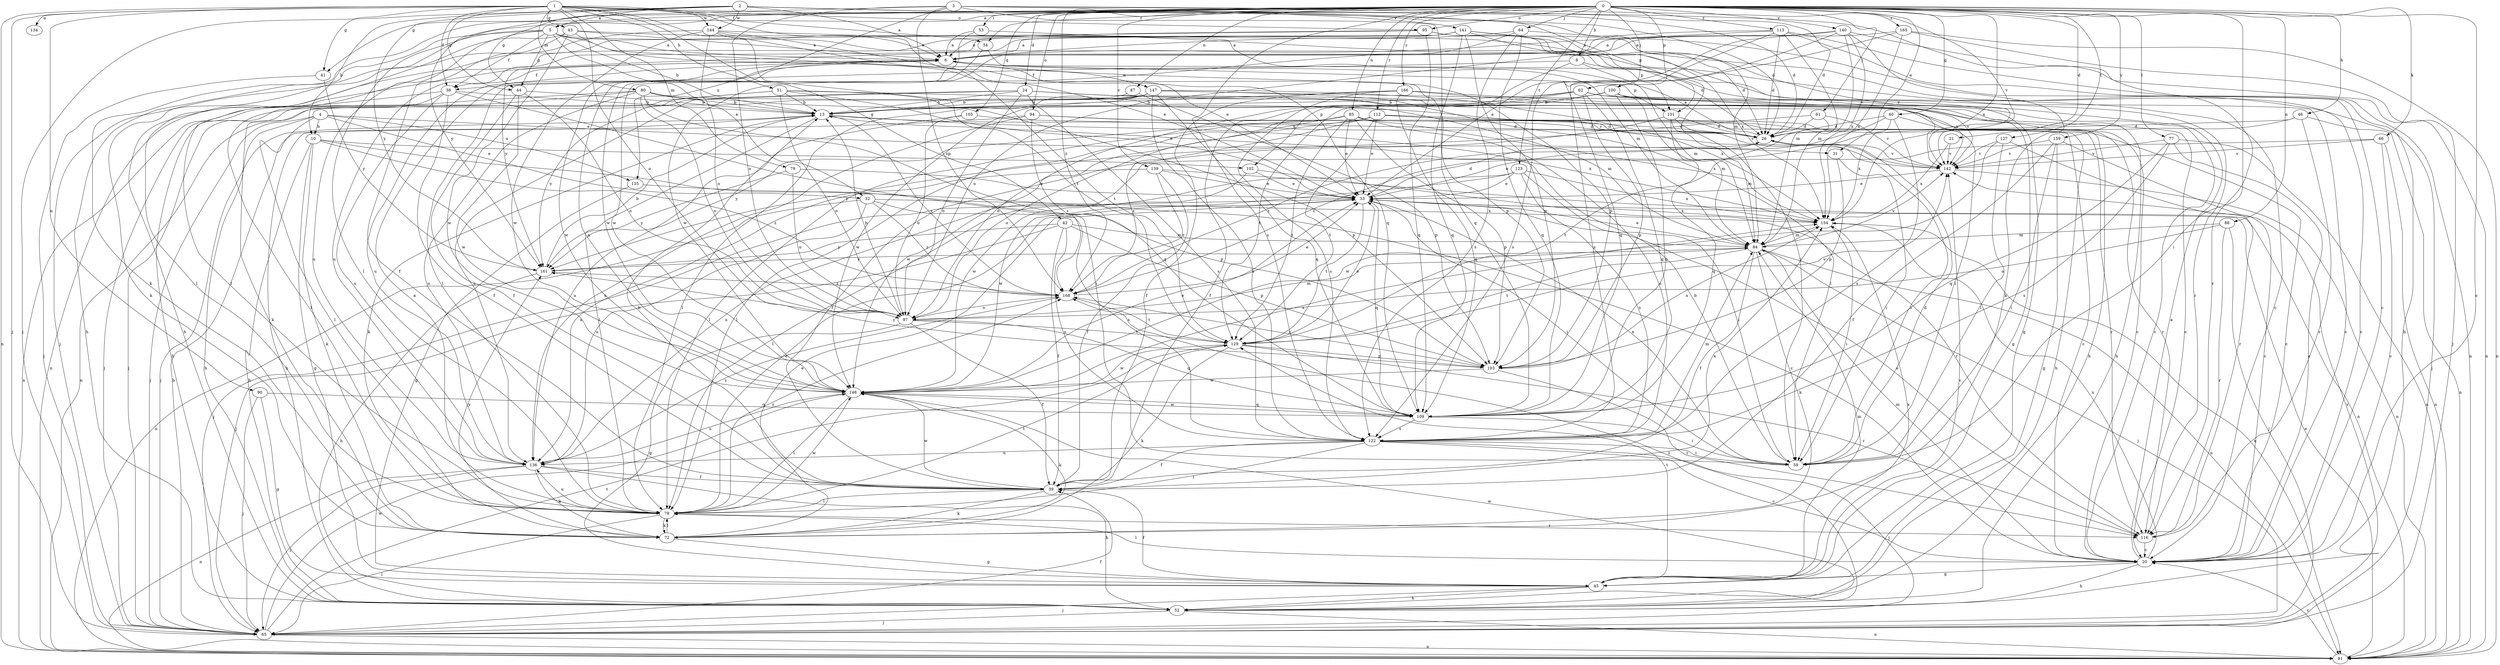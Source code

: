 strict digraph  {
0;
1;
2;
3;
4;
5;
6;
8;
10;
13;
20;
21;
24;
26;
31;
32;
33;
34;
38;
39;
40;
41;
42;
43;
44;
45;
46;
51;
52;
53;
59;
61;
62;
64;
65;
66;
72;
77;
78;
79;
80;
84;
85;
87;
88;
90;
91;
94;
95;
97;
100;
101;
102;
103;
105;
109;
112;
113;
116;
122;
123;
127;
129;
134;
135;
136;
139;
140;
141;
142;
144;
147;
148;
154;
159;
161;
165;
166;
168;
0 -> 5  [label=a];
0 -> 8  [label=b];
0 -> 20  [label=c];
0 -> 21  [label=d];
0 -> 24  [label=d];
0 -> 31  [label=e];
0 -> 34  [label=f];
0 -> 40  [label=g];
0 -> 41  [label=g];
0 -> 46  [label=h];
0 -> 53  [label=i];
0 -> 59  [label=i];
0 -> 61  [label=j];
0 -> 62  [label=j];
0 -> 64  [label=j];
0 -> 66  [label=k];
0 -> 72  [label=k];
0 -> 77  [label=l];
0 -> 78  [label=l];
0 -> 85  [label=n];
0 -> 87  [label=n];
0 -> 88  [label=n];
0 -> 94  [label=o];
0 -> 95  [label=o];
0 -> 100  [label=p];
0 -> 105  [label=q];
0 -> 112  [label=r];
0 -> 113  [label=r];
0 -> 122  [label=s];
0 -> 123  [label=t];
0 -> 127  [label=t];
0 -> 139  [label=v];
0 -> 140  [label=v];
0 -> 154  [label=x];
0 -> 159  [label=y];
0 -> 165  [label=z];
0 -> 166  [label=z];
0 -> 168  [label=z];
1 -> 26  [label=d];
1 -> 34  [label=f];
1 -> 38  [label=f];
1 -> 41  [label=g];
1 -> 42  [label=g];
1 -> 43  [label=g];
1 -> 44  [label=g];
1 -> 51  [label=h];
1 -> 65  [label=j];
1 -> 79  [label=m];
1 -> 80  [label=m];
1 -> 90  [label=n];
1 -> 91  [label=n];
1 -> 95  [label=o];
1 -> 97  [label=o];
1 -> 109  [label=q];
1 -> 129  [label=t];
1 -> 134  [label=u];
1 -> 144  [label=w];
2 -> 5  [label=a];
2 -> 6  [label=a];
2 -> 10  [label=b];
2 -> 26  [label=d];
2 -> 44  [label=g];
2 -> 65  [label=j];
2 -> 84  [label=m];
2 -> 101  [label=p];
2 -> 116  [label=r];
2 -> 144  [label=w];
2 -> 161  [label=y];
3 -> 26  [label=d];
3 -> 97  [label=o];
3 -> 109  [label=q];
3 -> 135  [label=u];
3 -> 141  [label=v];
3 -> 142  [label=v];
3 -> 161  [label=y];
3 -> 168  [label=z];
4 -> 10  [label=b];
4 -> 31  [label=e];
4 -> 32  [label=e];
4 -> 52  [label=h];
4 -> 65  [label=j];
4 -> 78  [label=l];
4 -> 135  [label=u];
5 -> 6  [label=a];
5 -> 13  [label=b];
5 -> 32  [label=e];
5 -> 33  [label=e];
5 -> 38  [label=f];
5 -> 44  [label=g];
5 -> 52  [label=h];
5 -> 72  [label=k];
5 -> 101  [label=p];
5 -> 136  [label=u];
6 -> 38  [label=f];
6 -> 91  [label=n];
6 -> 101  [label=p];
6 -> 136  [label=u];
6 -> 147  [label=w];
6 -> 148  [label=w];
8 -> 38  [label=f];
8 -> 45  [label=g];
8 -> 84  [label=m];
8 -> 102  [label=p];
10 -> 45  [label=g];
10 -> 52  [label=h];
10 -> 72  [label=k];
10 -> 102  [label=p];
10 -> 103  [label=p];
10 -> 168  [label=z];
13 -> 26  [label=d];
13 -> 65  [label=j];
13 -> 72  [label=k];
13 -> 78  [label=l];
13 -> 154  [label=x];
13 -> 168  [label=z];
20 -> 6  [label=a];
20 -> 45  [label=g];
20 -> 52  [label=h];
20 -> 78  [label=l];
20 -> 84  [label=m];
20 -> 154  [label=x];
21 -> 142  [label=v];
21 -> 154  [label=x];
24 -> 13  [label=b];
24 -> 20  [label=c];
24 -> 52  [label=h];
24 -> 59  [label=i];
24 -> 97  [label=o];
24 -> 122  [label=s];
24 -> 136  [label=u];
24 -> 161  [label=y];
26 -> 6  [label=a];
26 -> 33  [label=e];
26 -> 59  [label=i];
26 -> 142  [label=v];
31 -> 59  [label=i];
31 -> 103  [label=p];
32 -> 91  [label=n];
32 -> 122  [label=s];
32 -> 136  [label=u];
32 -> 154  [label=x];
32 -> 168  [label=z];
33 -> 26  [label=d];
33 -> 59  [label=i];
33 -> 65  [label=j];
33 -> 109  [label=q];
33 -> 129  [label=t];
33 -> 154  [label=x];
34 -> 103  [label=p];
34 -> 148  [label=w];
38 -> 13  [label=b];
38 -> 39  [label=f];
38 -> 59  [label=i];
38 -> 78  [label=l];
38 -> 91  [label=n];
38 -> 136  [label=u];
39 -> 13  [label=b];
39 -> 72  [label=k];
39 -> 78  [label=l];
39 -> 148  [label=w];
39 -> 154  [label=x];
40 -> 26  [label=d];
40 -> 116  [label=r];
40 -> 122  [label=s];
40 -> 154  [label=x];
40 -> 168  [label=z];
41 -> 65  [label=j];
41 -> 161  [label=y];
42 -> 39  [label=f];
42 -> 65  [label=j];
42 -> 84  [label=m];
42 -> 103  [label=p];
42 -> 122  [label=s];
42 -> 161  [label=y];
43 -> 6  [label=a];
43 -> 33  [label=e];
43 -> 39  [label=f];
43 -> 78  [label=l];
43 -> 116  [label=r];
43 -> 148  [label=w];
44 -> 13  [label=b];
44 -> 39  [label=f];
44 -> 97  [label=o];
44 -> 148  [label=w];
45 -> 39  [label=f];
45 -> 52  [label=h];
45 -> 65  [label=j];
45 -> 84  [label=m];
45 -> 129  [label=t];
45 -> 142  [label=v];
45 -> 154  [label=x];
46 -> 26  [label=d];
46 -> 91  [label=n];
46 -> 116  [label=r];
46 -> 168  [label=z];
51 -> 13  [label=b];
51 -> 33  [label=e];
51 -> 65  [label=j];
51 -> 72  [label=k];
51 -> 84  [label=m];
51 -> 97  [label=o];
51 -> 103  [label=p];
52 -> 65  [label=j];
52 -> 91  [label=n];
52 -> 148  [label=w];
52 -> 168  [label=z];
53 -> 6  [label=a];
53 -> 26  [label=d];
53 -> 148  [label=w];
59 -> 13  [label=b];
59 -> 26  [label=d];
59 -> 33  [label=e];
61 -> 26  [label=d];
61 -> 129  [label=t];
61 -> 142  [label=v];
61 -> 161  [label=y];
62 -> 13  [label=b];
62 -> 20  [label=c];
62 -> 39  [label=f];
62 -> 65  [label=j];
62 -> 97  [label=o];
62 -> 103  [label=p];
62 -> 109  [label=q];
62 -> 142  [label=v];
64 -> 6  [label=a];
64 -> 20  [label=c];
64 -> 109  [label=q];
64 -> 122  [label=s];
64 -> 148  [label=w];
65 -> 13  [label=b];
65 -> 39  [label=f];
65 -> 91  [label=n];
65 -> 129  [label=t];
65 -> 142  [label=v];
65 -> 148  [label=w];
66 -> 20  [label=c];
66 -> 91  [label=n];
66 -> 142  [label=v];
66 -> 148  [label=w];
72 -> 33  [label=e];
72 -> 45  [label=g];
72 -> 78  [label=l];
72 -> 161  [label=y];
77 -> 20  [label=c];
77 -> 91  [label=n];
77 -> 109  [label=q];
77 -> 122  [label=s];
77 -> 142  [label=v];
78 -> 6  [label=a];
78 -> 33  [label=e];
78 -> 65  [label=j];
78 -> 72  [label=k];
78 -> 116  [label=r];
78 -> 129  [label=t];
78 -> 136  [label=u];
78 -> 148  [label=w];
78 -> 168  [label=z];
79 -> 33  [label=e];
79 -> 97  [label=o];
79 -> 161  [label=y];
80 -> 13  [label=b];
80 -> 20  [label=c];
80 -> 52  [label=h];
80 -> 65  [label=j];
80 -> 97  [label=o];
80 -> 109  [label=q];
80 -> 136  [label=u];
80 -> 142  [label=v];
84 -> 33  [label=e];
84 -> 39  [label=f];
84 -> 65  [label=j];
84 -> 72  [label=k];
84 -> 91  [label=n];
84 -> 129  [label=t];
84 -> 142  [label=v];
84 -> 161  [label=y];
85 -> 26  [label=d];
85 -> 33  [label=e];
85 -> 78  [label=l];
85 -> 97  [label=o];
85 -> 103  [label=p];
85 -> 122  [label=s];
85 -> 129  [label=t];
85 -> 154  [label=x];
85 -> 161  [label=y];
87 -> 13  [label=b];
87 -> 103  [label=p];
88 -> 65  [label=j];
88 -> 84  [label=m];
88 -> 97  [label=o];
88 -> 116  [label=r];
90 -> 45  [label=g];
90 -> 65  [label=j];
90 -> 109  [label=q];
91 -> 20  [label=c];
91 -> 33  [label=e];
94 -> 20  [label=c];
94 -> 26  [label=d];
94 -> 52  [label=h];
94 -> 136  [label=u];
94 -> 168  [label=z];
95 -> 6  [label=a];
95 -> 20  [label=c];
95 -> 78  [label=l];
95 -> 109  [label=q];
95 -> 142  [label=v];
97 -> 13  [label=b];
97 -> 39  [label=f];
97 -> 45  [label=g];
97 -> 84  [label=m];
97 -> 109  [label=q];
97 -> 129  [label=t];
100 -> 13  [label=b];
100 -> 20  [label=c];
100 -> 52  [label=h];
100 -> 84  [label=m];
100 -> 109  [label=q];
100 -> 129  [label=t];
101 -> 26  [label=d];
101 -> 39  [label=f];
101 -> 84  [label=m];
101 -> 109  [label=q];
101 -> 142  [label=v];
102 -> 33  [label=e];
102 -> 78  [label=l];
102 -> 116  [label=r];
103 -> 116  [label=r];
103 -> 148  [label=w];
103 -> 154  [label=x];
103 -> 161  [label=y];
103 -> 168  [label=z];
105 -> 26  [label=d];
105 -> 97  [label=o];
105 -> 136  [label=u];
109 -> 59  [label=i];
109 -> 122  [label=s];
109 -> 148  [label=w];
112 -> 20  [label=c];
112 -> 26  [label=d];
112 -> 33  [label=e];
112 -> 52  [label=h];
112 -> 78  [label=l];
112 -> 116  [label=r];
112 -> 129  [label=t];
112 -> 148  [label=w];
112 -> 168  [label=z];
113 -> 6  [label=a];
113 -> 26  [label=d];
113 -> 52  [label=h];
113 -> 78  [label=l];
113 -> 84  [label=m];
113 -> 91  [label=n];
113 -> 122  [label=s];
116 -> 20  [label=c];
116 -> 33  [label=e];
122 -> 20  [label=c];
122 -> 39  [label=f];
122 -> 59  [label=i];
122 -> 65  [label=j];
122 -> 78  [label=l];
122 -> 84  [label=m];
122 -> 136  [label=u];
123 -> 33  [label=e];
123 -> 59  [label=i];
123 -> 122  [label=s];
123 -> 136  [label=u];
123 -> 148  [label=w];
123 -> 154  [label=x];
127 -> 59  [label=i];
127 -> 116  [label=r];
127 -> 142  [label=v];
127 -> 148  [label=w];
129 -> 33  [label=e];
129 -> 72  [label=k];
129 -> 103  [label=p];
129 -> 116  [label=r];
129 -> 142  [label=v];
129 -> 148  [label=w];
135 -> 20  [label=c];
135 -> 45  [label=g];
136 -> 39  [label=f];
136 -> 52  [label=h];
136 -> 65  [label=j];
136 -> 72  [label=k];
136 -> 91  [label=n];
136 -> 168  [label=z];
139 -> 33  [label=e];
139 -> 39  [label=f];
139 -> 91  [label=n];
139 -> 136  [label=u];
139 -> 168  [label=z];
140 -> 6  [label=a];
140 -> 33  [label=e];
140 -> 72  [label=k];
140 -> 84  [label=m];
140 -> 91  [label=n];
140 -> 97  [label=o];
140 -> 109  [label=q];
140 -> 154  [label=x];
141 -> 6  [label=a];
141 -> 26  [label=d];
141 -> 52  [label=h];
141 -> 59  [label=i];
141 -> 103  [label=p];
141 -> 109  [label=q];
141 -> 136  [label=u];
141 -> 142  [label=v];
141 -> 154  [label=x];
141 -> 161  [label=y];
142 -> 33  [label=e];
142 -> 91  [label=n];
144 -> 6  [label=a];
144 -> 65  [label=j];
144 -> 84  [label=m];
144 -> 97  [label=o];
144 -> 103  [label=p];
144 -> 129  [label=t];
144 -> 148  [label=w];
147 -> 13  [label=b];
147 -> 20  [label=c];
147 -> 59  [label=i];
147 -> 78  [label=l];
147 -> 91  [label=n];
147 -> 109  [label=q];
147 -> 122  [label=s];
147 -> 148  [label=w];
147 -> 154  [label=x];
148 -> 6  [label=a];
148 -> 33  [label=e];
148 -> 72  [label=k];
148 -> 78  [label=l];
148 -> 109  [label=q];
148 -> 136  [label=u];
148 -> 154  [label=x];
154 -> 59  [label=i];
154 -> 84  [label=m];
154 -> 91  [label=n];
159 -> 20  [label=c];
159 -> 39  [label=f];
159 -> 45  [label=g];
159 -> 59  [label=i];
159 -> 142  [label=v];
161 -> 13  [label=b];
161 -> 52  [label=h];
161 -> 168  [label=z];
165 -> 6  [label=a];
165 -> 65  [label=j];
165 -> 91  [label=n];
165 -> 122  [label=s];
165 -> 154  [label=x];
166 -> 13  [label=b];
166 -> 39  [label=f];
166 -> 45  [label=g];
166 -> 109  [label=q];
166 -> 122  [label=s];
166 -> 142  [label=v];
168 -> 33  [label=e];
168 -> 97  [label=o];
168 -> 129  [label=t];
}
